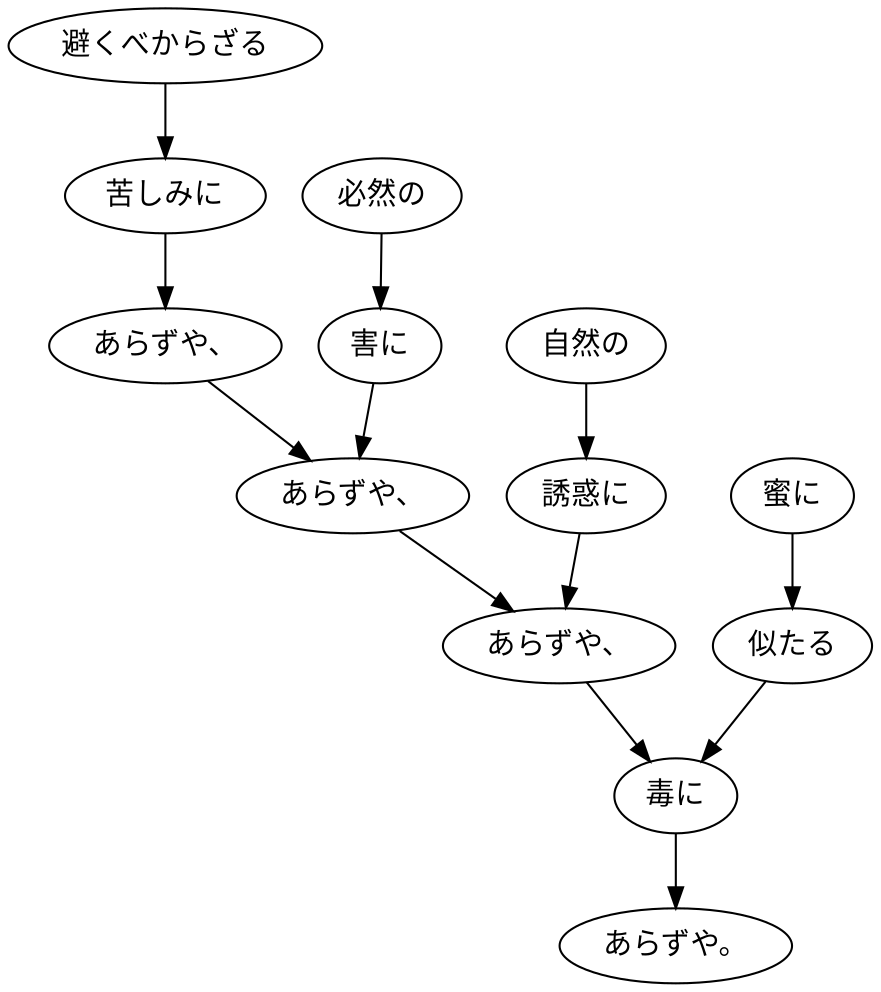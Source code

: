 digraph graph8910 {
	node0 [label="避くべからざる"];
	node1 [label="苦しみに"];
	node2 [label="あらずや、"];
	node3 [label="必然の"];
	node4 [label="害に"];
	node5 [label="あらずや、"];
	node6 [label="自然の"];
	node7 [label="誘惑に"];
	node8 [label="あらずや、"];
	node9 [label="蜜に"];
	node10 [label="似たる"];
	node11 [label="毒に"];
	node12 [label="あらずや。"];
	node0 -> node1;
	node1 -> node2;
	node2 -> node5;
	node3 -> node4;
	node4 -> node5;
	node5 -> node8;
	node6 -> node7;
	node7 -> node8;
	node8 -> node11;
	node9 -> node10;
	node10 -> node11;
	node11 -> node12;
}
